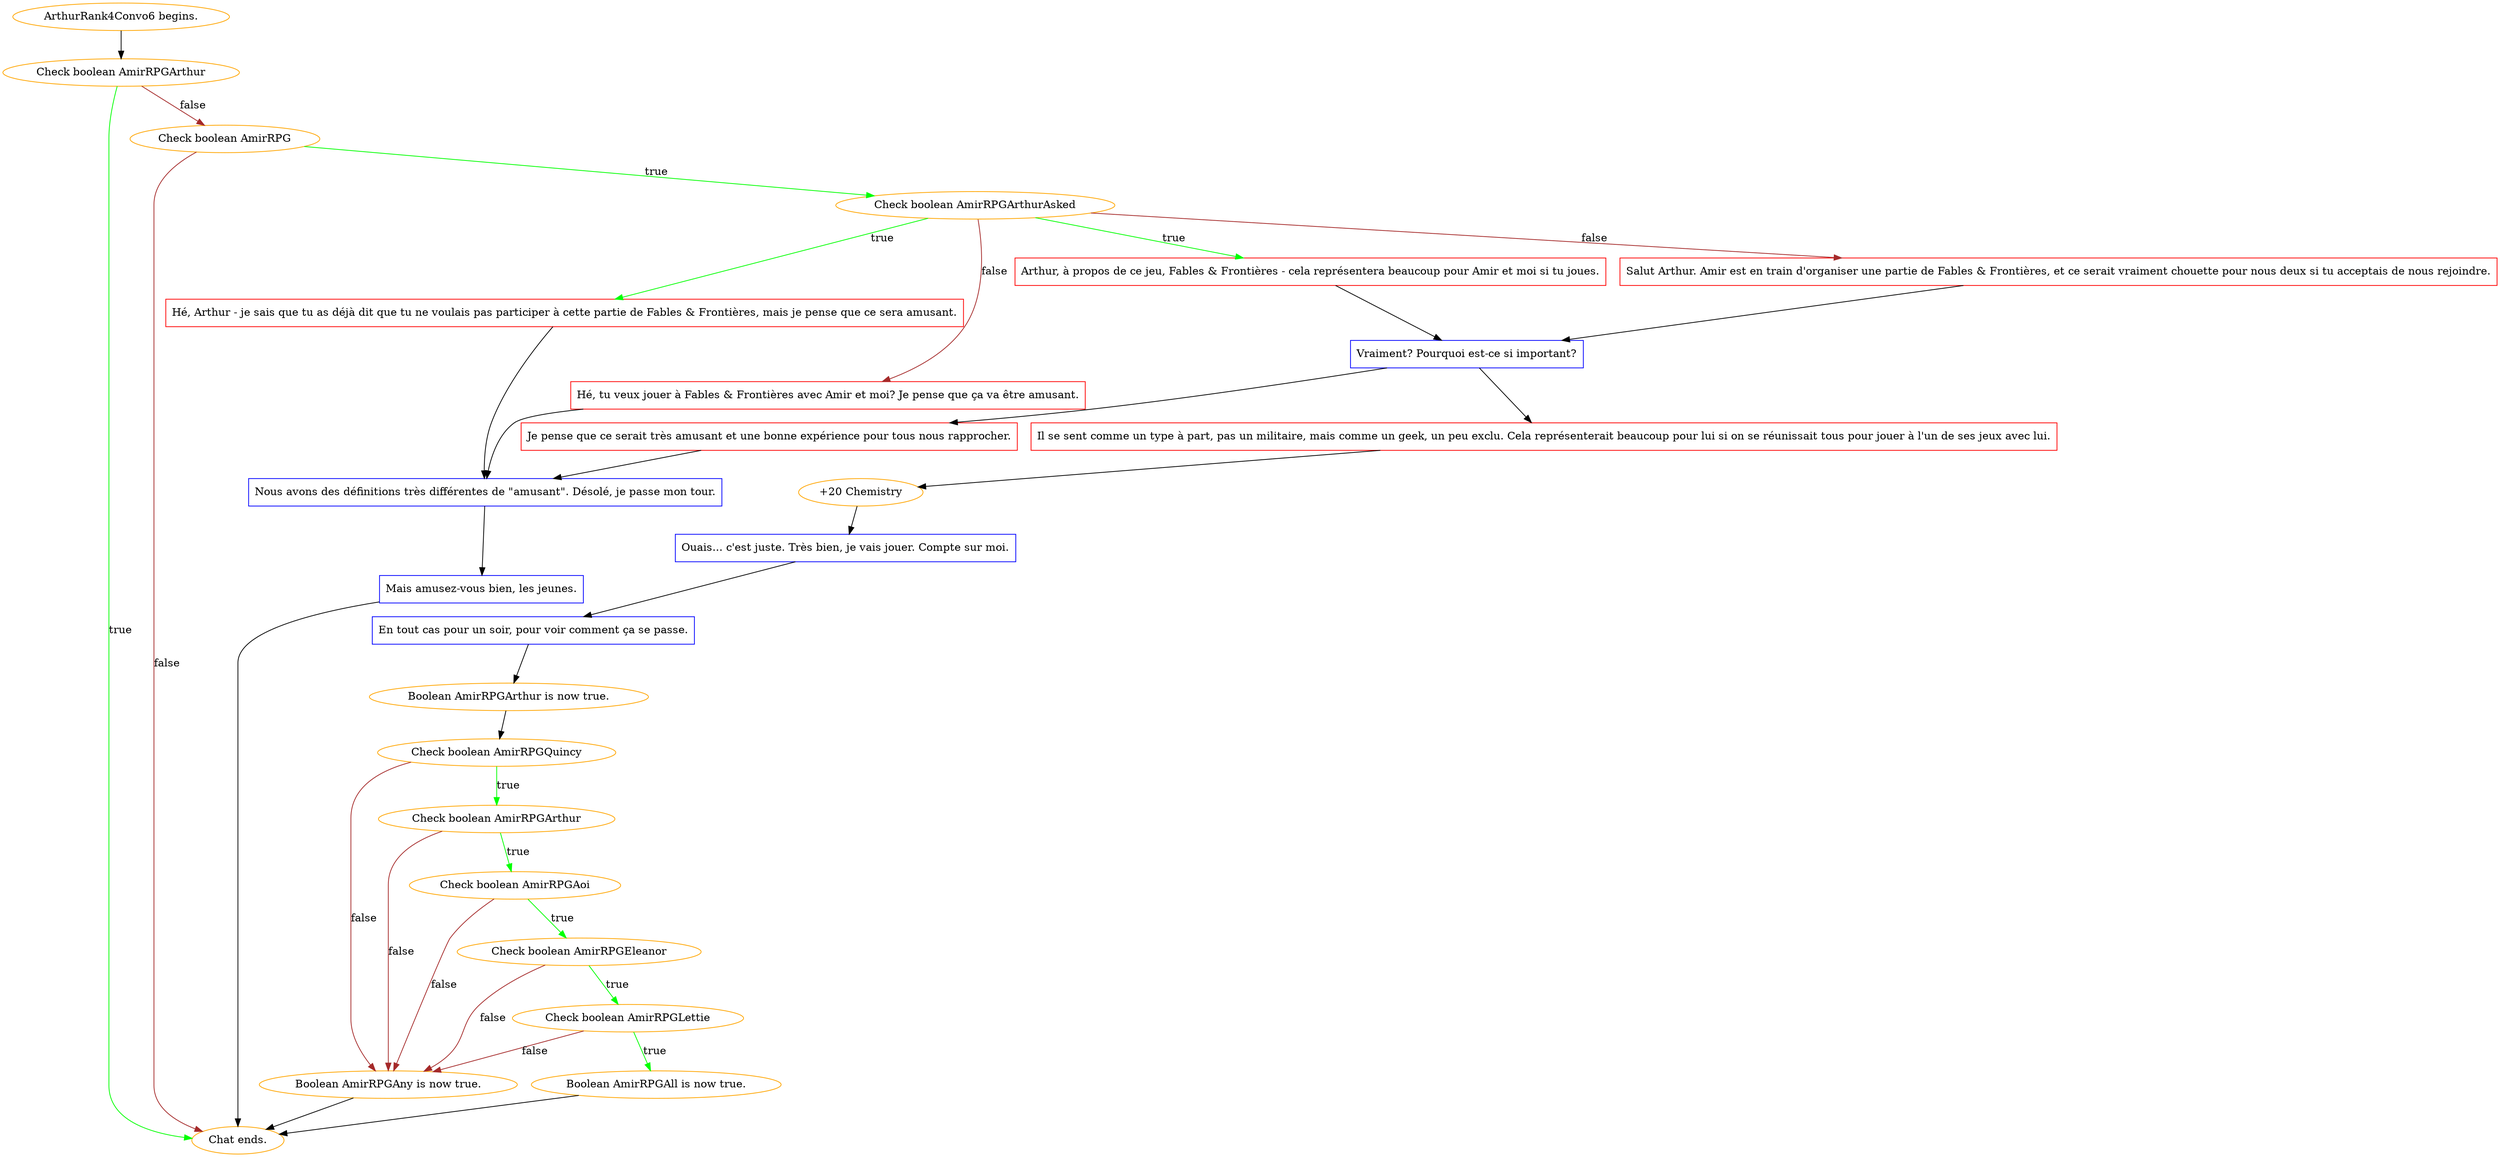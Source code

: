 digraph {
	"ArthurRank4Convo6 begins." [color=orange];
		"ArthurRank4Convo6 begins." -> j175018133;
	j175018133 [label="Check boolean AmirRPGArthur",color=orange];
		j175018133 -> "Chat ends." [label=true,color=green];
		j175018133 -> j1647325213 [label=false,color=brown];
	"Chat ends." [color=orange];
	j1647325213 [label="Check boolean AmirRPG",color=orange];
		j1647325213 -> j3242374743 [label=true,color=green];
		j1647325213 -> "Chat ends." [label=false,color=brown];
	j3242374743 [label="Check boolean AmirRPGArthurAsked",color=orange];
		j3242374743 -> j4031290391 [label=true,color=green];
		j3242374743 -> j2099744477 [label=true,color=green];
		j3242374743 -> j4289797302 [label=false,color=brown];
		j3242374743 -> j1358818485 [label=false,color=brown];
	j4031290391 [label="Arthur, à propos de ce jeu, Fables & Frontières - cela représentera beaucoup pour Amir et moi si tu joues.",shape=box,color=red];
		j4031290391 -> j54426980;
	j2099744477 [label="Hé, Arthur - je sais que tu as déjà dit que tu ne voulais pas participer à cette partie de Fables & Frontières, mais je pense que ce sera amusant.",shape=box,color=red];
		j2099744477 -> j1632644346;
	j4289797302 [label="Hé, tu veux jouer à Fables & Frontières avec Amir et moi? Je pense que ça va être amusant.",shape=box,color=red];
		j4289797302 -> j1632644346;
	j1358818485 [label="Salut Arthur. Amir est en train d'organiser une partie de Fables & Frontières, et ce serait vraiment chouette pour nous deux si tu acceptais de nous rejoindre.",shape=box,color=red];
		j1358818485 -> j54426980;
	j54426980 [label="Vraiment? Pourquoi est-ce si important?",shape=box,color=blue];
		j54426980 -> j2205906608;
		j54426980 -> j4007019960;
	j1632644346 [label="Nous avons des définitions très différentes de \"amusant\". Désolé, je passe mon tour.",shape=box,color=blue];
		j1632644346 -> j2312701686;
	j2205906608 [label="Je pense que ce serait très amusant et une bonne expérience pour tous nous rapprocher.",shape=box,color=red];
		j2205906608 -> j1632644346;
	j4007019960 [label="Il se sent comme un type à part, pas un militaire, mais comme un geek, un peu exclu. Cela représenterait beaucoup pour lui si on se réunissait tous pour jouer à l'un de ses jeux avec lui.",shape=box,color=red];
		j4007019960 -> j3170434329;
	j2312701686 [label="Mais amusez-vous bien, les jeunes.",shape=box,color=blue];
		j2312701686 -> "Chat ends.";
	j3170434329 [label="+20 Chemistry",color=orange];
		j3170434329 -> j3552680582;
	j3552680582 [label="Ouais... c'est juste. Très bien, je vais jouer. Compte sur moi.",shape=box,color=blue];
		j3552680582 -> j2410778857;
	j2410778857 [label="En tout cas pour un soir, pour voir comment ça se passe.",shape=box,color=blue];
		j2410778857 -> j166037615;
	j166037615 [label="Boolean AmirRPGArthur is now true.",color=orange];
		j166037615 -> j1259627351;
	j1259627351 [label="Check boolean AmirRPGQuincy",color=orange];
		j1259627351 -> j1522511736 [label=true,color=green];
		j1259627351 -> j1992773596 [label=false,color=brown];
	j1522511736 [label="Check boolean AmirRPGArthur",color=orange];
		j1522511736 -> j3867851737 [label=true,color=green];
		j1522511736 -> j1992773596 [label=false,color=brown];
	j1992773596 [label="Boolean AmirRPGAny is now true.",color=orange];
		j1992773596 -> "Chat ends.";
	j3867851737 [label="Check boolean AmirRPGAoi",color=orange];
		j3867851737 -> j3358606226 [label=true,color=green];
		j3867851737 -> j1992773596 [label=false,color=brown];
	j3358606226 [label="Check boolean AmirRPGEleanor",color=orange];
		j3358606226 -> j1733375523 [label=true,color=green];
		j3358606226 -> j1992773596 [label=false,color=brown];
	j1733375523 [label="Check boolean AmirRPGLettie",color=orange];
		j1733375523 -> j2677000302 [label=true,color=green];
		j1733375523 -> j1992773596 [label=false,color=brown];
	j2677000302 [label="Boolean AmirRPGAll is now true.",color=orange];
		j2677000302 -> "Chat ends.";
}
